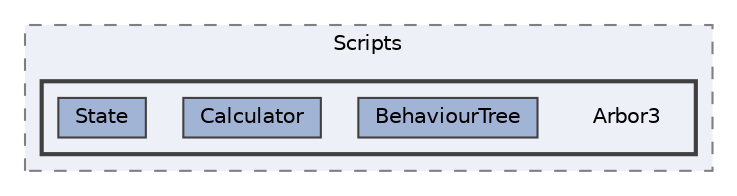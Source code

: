 digraph "103_Management_Character/Customer/Scripts/Arbor3"
{
 // LATEX_PDF_SIZE
  bgcolor="transparent";
  edge [fontname=Helvetica,fontsize=10,labelfontname=Helvetica,labelfontsize=10];
  node [fontname=Helvetica,fontsize=10,shape=box,height=0.2,width=0.4];
  compound=true
  subgraph clusterdir_44358240b78d1f21244e4ffa25467df6 {
    graph [ bgcolor="#edf0f7", pencolor="grey50", label="Scripts", fontname=Helvetica,fontsize=10 style="filled,dashed", URL="dir_44358240b78d1f21244e4ffa25467df6.html",tooltip=""]
  subgraph clusterdir_01e8a2f4bd08125f8daa896b75ff1dfe {
    graph [ bgcolor="#edf0f7", pencolor="grey25", label="", fontname=Helvetica,fontsize=10 style="filled,bold", URL="dir_01e8a2f4bd08125f8daa896b75ff1dfe.html",tooltip=""]
    dir_01e8a2f4bd08125f8daa896b75ff1dfe [shape=plaintext, label="Arbor3"];
  dir_0784fa8d4876686b2ca4fca7ce40befc [label="BehaviourTree", fillcolor="#a2b4d6", color="grey25", style="filled", URL="dir_0784fa8d4876686b2ca4fca7ce40befc.html",tooltip=""];
  dir_233fe579f2dc5b5b6e02db8a95dda30d [label="Calculator", fillcolor="#a2b4d6", color="grey25", style="filled", URL="dir_233fe579f2dc5b5b6e02db8a95dda30d.html",tooltip=""];
  dir_85d6b7b8d2c69f64fa460fedf6385eca [label="State", fillcolor="#a2b4d6", color="grey25", style="filled", URL="dir_85d6b7b8d2c69f64fa460fedf6385eca.html",tooltip=""];
  }
  }
}
